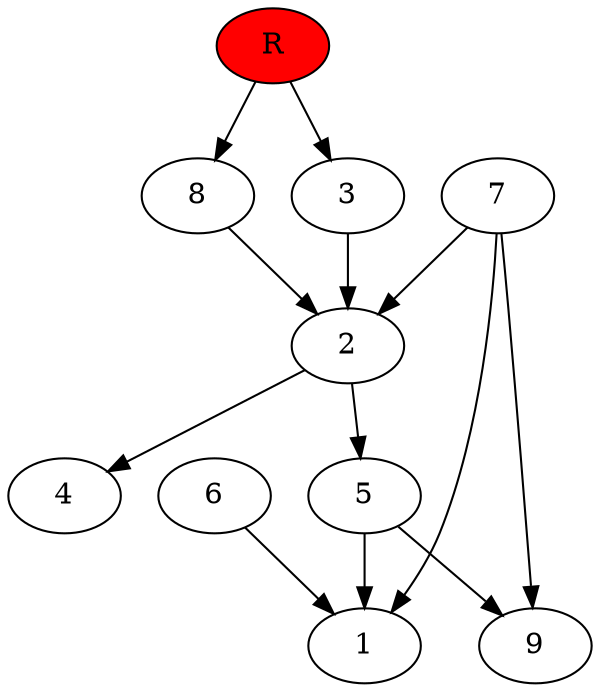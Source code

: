digraph prb29609 {
	1
	2
	3
	4
	5
	6
	7
	8
	R [fillcolor="#ff0000" style=filled]
	2 -> 4
	2 -> 5
	3 -> 2
	5 -> 1
	5 -> 9
	6 -> 1
	7 -> 1
	7 -> 2
	7 -> 9
	8 -> 2
	R -> 3
	R -> 8
}
